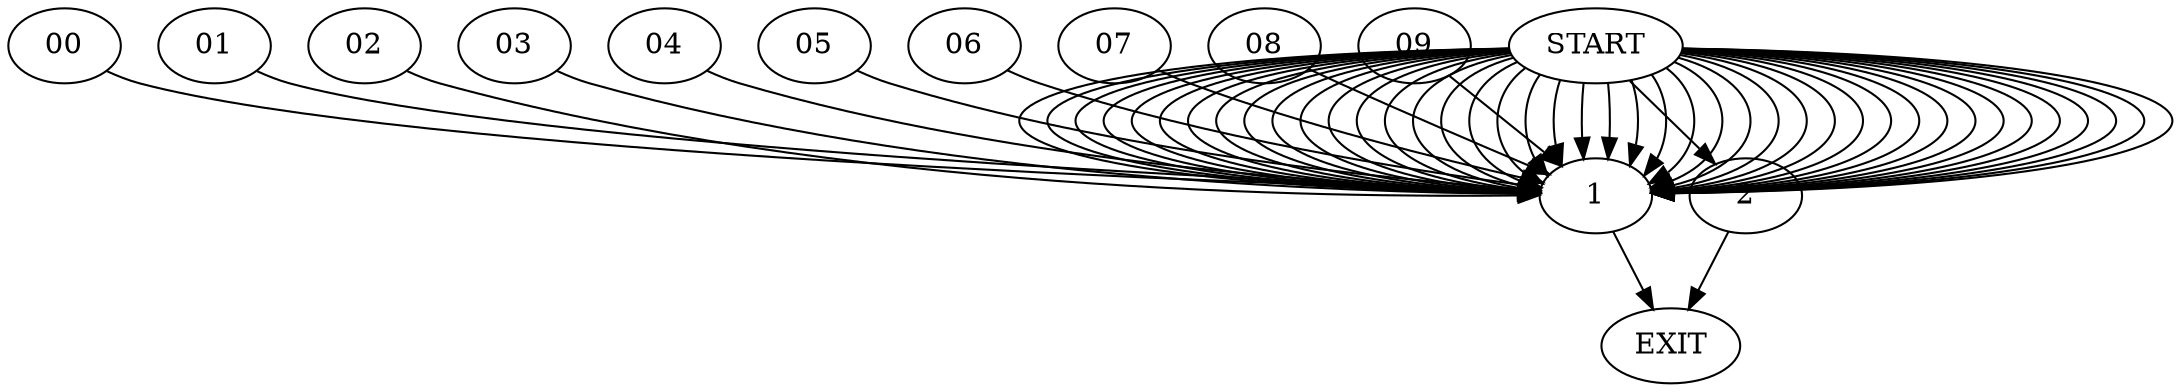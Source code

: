 digraph { 
0 [label="START"];
1;
2;
3[label="EXIT"];
0 -> 2;
0 -> 1;
0:s2 -> 1;
0:s3 -> 1;
0:s4 -> 1;
0:s5 -> 1;
0:s6 -> 1;
0:s7 -> 1;
0:s8 -> 1;
0:s9 -> 1;
00 -> 1;
01 -> 1;
02 -> 1;
03 -> 1;
04 -> 1;
05 -> 1;
06 -> 1;
07 -> 1;
08 -> 1;
09 -> 1;
0:s20 -> 1;
0:s21 -> 1;
0:s22 -> 1;
0:s23 -> 1;
0:s24 -> 1;
0:s25 -> 1;
0:s26 -> 1;
0:s27 -> 1;
0:s28 -> 1;
0:s29 -> 1;
0:s30 -> 1;
0:s31 -> 1;
0:s32 -> 1;
0:s33 -> 1;
0:s34 -> 1;
0:s35 -> 1;
0:s36 -> 1;
0:s37 -> 1;
0:s38 -> 1;
0:s39 -> 1;
0:s40 -> 1;
0:s41 -> 1;
0:s42 -> 1;
0:s43 -> 1;
0:s44 -> 1;
0:s45 -> 1;
0:s46 -> 1;
0:s47 -> 1;
0:s48 -> 1;
0:s49 -> 1;
0:s50 -> 1;
0:s51 -> 1;
0:s52 -> 1;
1 -> 3;
2 -> 3;
}